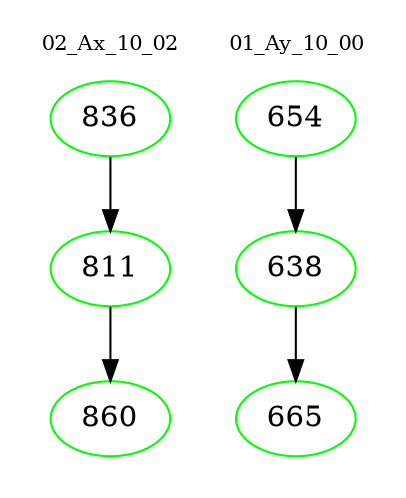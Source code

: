 digraph{
subgraph cluster_0 {
color = white
label = "02_Ax_10_02";
fontsize=10;
T0_836 [label="836", color="green"]
T0_836 -> T0_811 [color="black"]
T0_811 [label="811", color="green"]
T0_811 -> T0_860 [color="black"]
T0_860 [label="860", color="green"]
}
subgraph cluster_1 {
color = white
label = "01_Ay_10_00";
fontsize=10;
T1_654 [label="654", color="green"]
T1_654 -> T1_638 [color="black"]
T1_638 [label="638", color="green"]
T1_638 -> T1_665 [color="black"]
T1_665 [label="665", color="green"]
}
}
